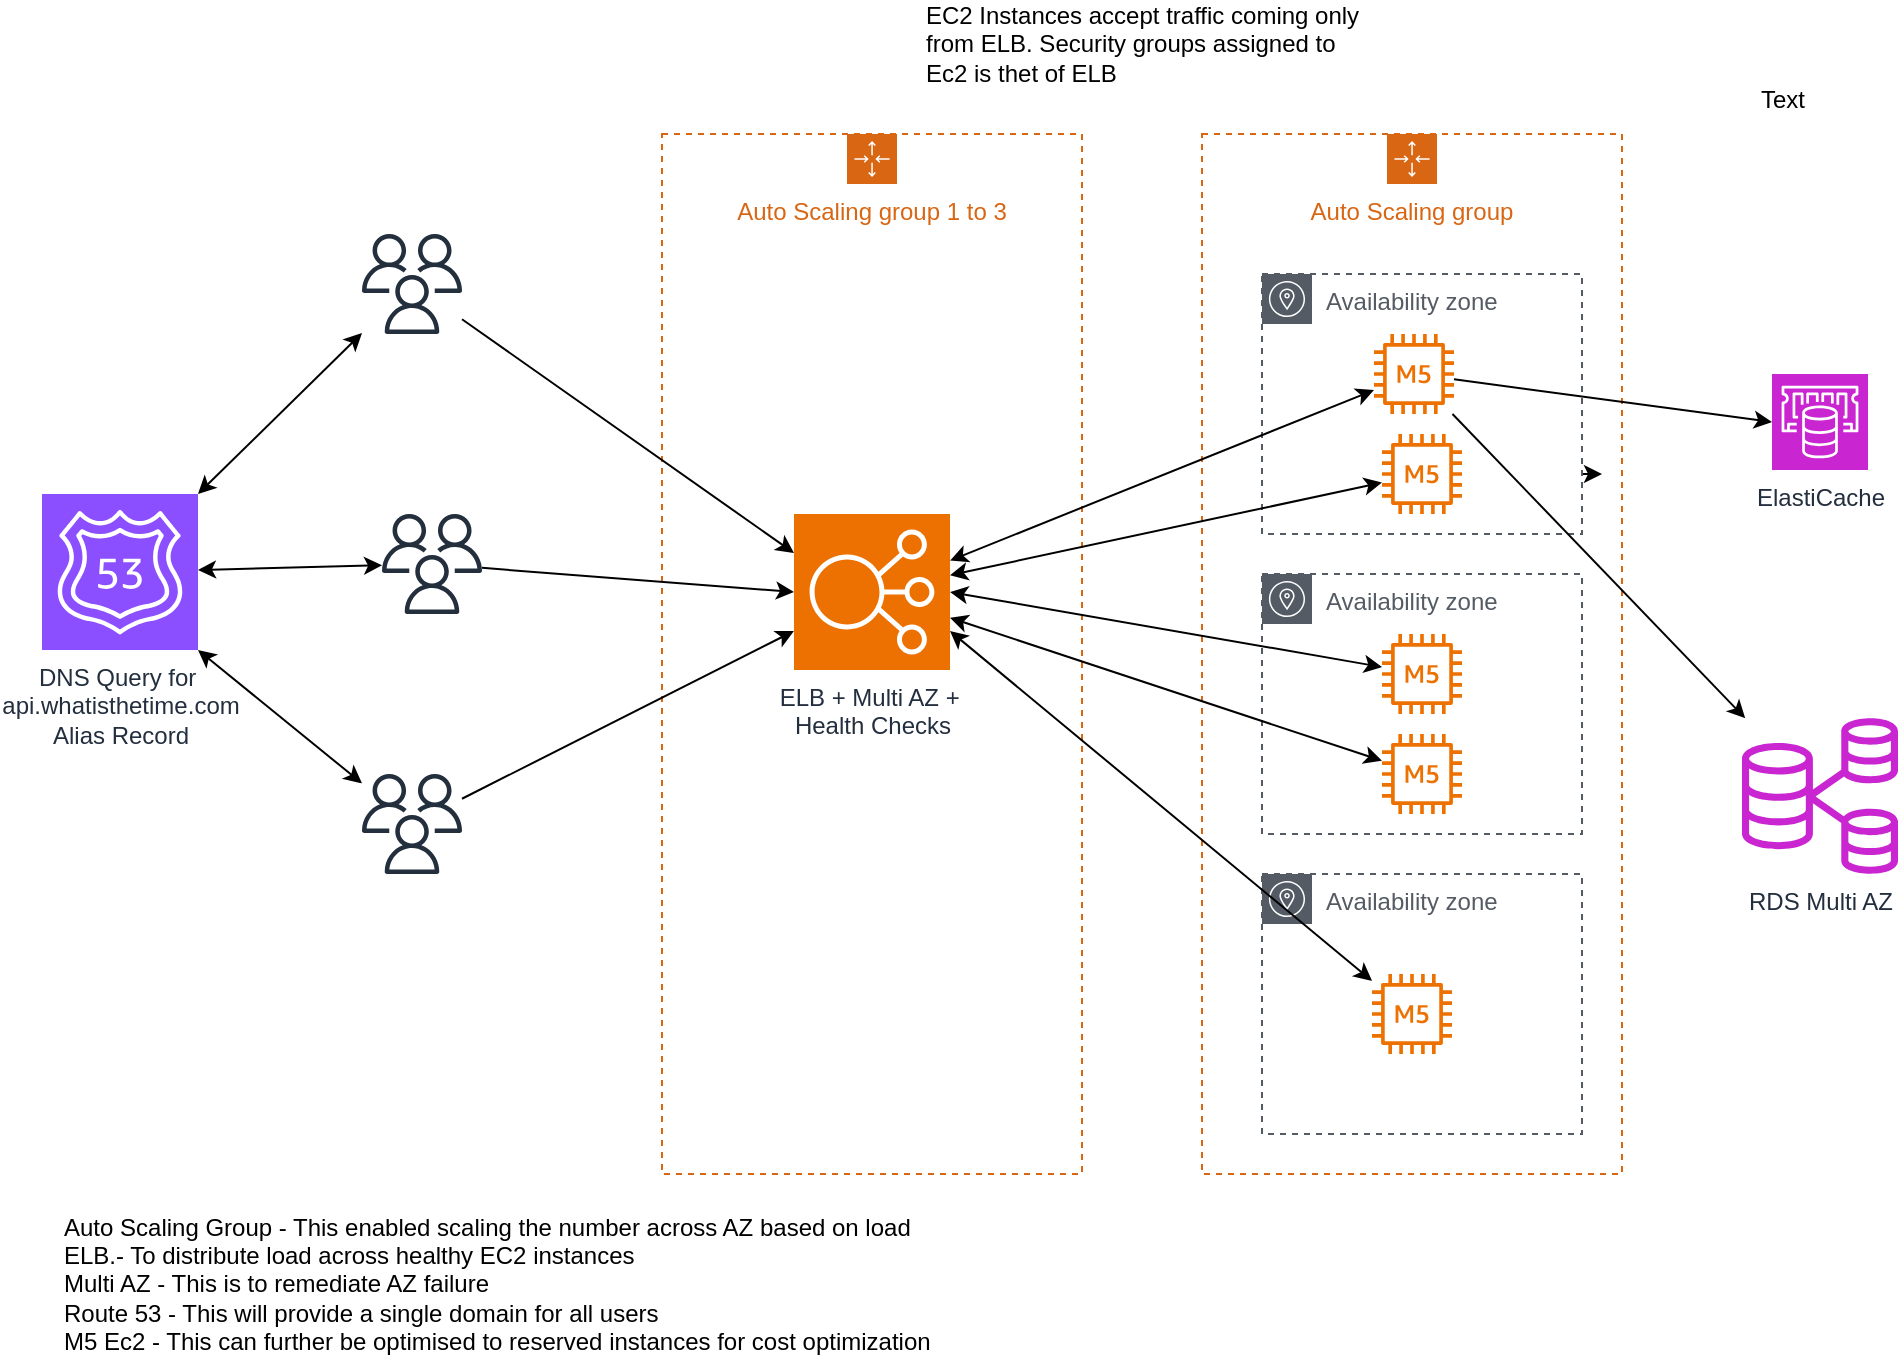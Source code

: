 <mxfile version="24.8.3">
  <diagram name="Page-1" id="JNNMsCdFVjWHwH4HeEpe">
    <mxGraphModel dx="1122" dy="676" grid="1" gridSize="10" guides="1" tooltips="1" connect="1" arrows="1" fold="1" page="1" pageScale="1" pageWidth="850" pageHeight="1100" math="0" shadow="0">
      <root>
        <mxCell id="0" />
        <mxCell id="1" parent="0" />
        <mxCell id="EtlvLcI5YiUNyRkpiE0m-1" value="" style="sketch=0;outlineConnect=0;fontColor=#232F3E;gradientColor=none;fillColor=#232F3D;strokeColor=none;dashed=0;verticalLabelPosition=bottom;verticalAlign=top;align=center;html=1;fontSize=12;fontStyle=0;aspect=fixed;pointerEvents=1;shape=mxgraph.aws4.users;" vertex="1" parent="1">
          <mxGeometry x="200" y="150" width="50" height="50" as="geometry" />
        </mxCell>
        <mxCell id="EtlvLcI5YiUNyRkpiE0m-6" style="edgeStyle=orthogonalEdgeStyle;rounded=0;orthogonalLoop=1;jettySize=auto;html=1;exitX=1;exitY=0.5;exitDx=0;exitDy=0;" edge="1" parent="1">
          <mxGeometry relative="1" as="geometry">
            <mxPoint x="820" y="270" as="targetPoint" />
            <mxPoint x="810" y="270" as="sourcePoint" />
          </mxGeometry>
        </mxCell>
        <mxCell id="EtlvLcI5YiUNyRkpiE0m-4" value="Auto Scaling group" style="points=[[0,0],[0.25,0],[0.5,0],[0.75,0],[1,0],[1,0.25],[1,0.5],[1,0.75],[1,1],[0.75,1],[0.5,1],[0.25,1],[0,1],[0,0.75],[0,0.5],[0,0.25]];outlineConnect=0;gradientColor=none;html=1;whiteSpace=wrap;fontSize=12;fontStyle=0;container=1;pointerEvents=0;collapsible=0;recursiveResize=0;shape=mxgraph.aws4.groupCenter;grIcon=mxgraph.aws4.group_auto_scaling_group;grStroke=1;strokeColor=#D86613;fillColor=none;verticalAlign=top;align=center;fontColor=#D86613;dashed=1;spacingTop=25;" vertex="1" parent="1">
          <mxGeometry x="620" y="100" width="210" height="520" as="geometry" />
        </mxCell>
        <mxCell id="EtlvLcI5YiUNyRkpiE0m-8" value="Availability zone" style="sketch=0;outlineConnect=0;gradientColor=none;html=1;whiteSpace=wrap;fontSize=12;fontStyle=0;shape=mxgraph.aws4.group;grIcon=mxgraph.aws4.group_availability_zone;strokeColor=#545B64;fillColor=none;verticalAlign=top;align=left;spacingLeft=30;fontColor=#545B64;dashed=1;" vertex="1" parent="EtlvLcI5YiUNyRkpiE0m-4">
          <mxGeometry x="30" y="70" width="160" height="130" as="geometry" />
        </mxCell>
        <mxCell id="EtlvLcI5YiUNyRkpiE0m-15" value="Availability zone" style="sketch=0;outlineConnect=0;gradientColor=none;html=1;whiteSpace=wrap;fontSize=12;fontStyle=0;shape=mxgraph.aws4.group;grIcon=mxgraph.aws4.group_availability_zone;strokeColor=#545B64;fillColor=none;verticalAlign=top;align=left;spacingLeft=30;fontColor=#545B64;dashed=1;" vertex="1" parent="EtlvLcI5YiUNyRkpiE0m-4">
          <mxGeometry x="30" y="220" width="160" height="130" as="geometry" />
        </mxCell>
        <mxCell id="EtlvLcI5YiUNyRkpiE0m-19" value="Availability zone" style="sketch=0;outlineConnect=0;gradientColor=none;html=1;whiteSpace=wrap;fontSize=12;fontStyle=0;shape=mxgraph.aws4.group;grIcon=mxgraph.aws4.group_availability_zone;strokeColor=#545B64;fillColor=none;verticalAlign=top;align=left;spacingLeft=30;fontColor=#545B64;dashed=1;" vertex="1" parent="EtlvLcI5YiUNyRkpiE0m-4">
          <mxGeometry x="30" y="370" width="160" height="130" as="geometry" />
        </mxCell>
        <mxCell id="EtlvLcI5YiUNyRkpiE0m-20" value="" style="sketch=0;outlineConnect=0;fontColor=#232F3E;gradientColor=none;fillColor=#ED7100;strokeColor=none;dashed=0;verticalLabelPosition=bottom;verticalAlign=top;align=center;html=1;fontSize=12;fontStyle=0;aspect=fixed;pointerEvents=1;shape=mxgraph.aws4.m5_instance;" vertex="1" parent="EtlvLcI5YiUNyRkpiE0m-4">
          <mxGeometry x="86" y="100" width="40" height="40" as="geometry" />
        </mxCell>
        <mxCell id="EtlvLcI5YiUNyRkpiE0m-26" value="" style="sketch=0;outlineConnect=0;fontColor=#232F3E;gradientColor=none;fillColor=#ED7100;strokeColor=none;dashed=0;verticalLabelPosition=bottom;verticalAlign=top;align=center;html=1;fontSize=12;fontStyle=0;aspect=fixed;pointerEvents=1;shape=mxgraph.aws4.m5_instance;" vertex="1" parent="EtlvLcI5YiUNyRkpiE0m-4">
          <mxGeometry x="90" y="150" width="40" height="40" as="geometry" />
        </mxCell>
        <mxCell id="EtlvLcI5YiUNyRkpiE0m-27" value="" style="sketch=0;outlineConnect=0;fontColor=#232F3E;gradientColor=none;fillColor=#ED7100;strokeColor=none;dashed=0;verticalLabelPosition=bottom;verticalAlign=top;align=center;html=1;fontSize=12;fontStyle=0;aspect=fixed;pointerEvents=1;shape=mxgraph.aws4.m5_instance;" vertex="1" parent="EtlvLcI5YiUNyRkpiE0m-4">
          <mxGeometry x="90" y="250" width="40" height="40" as="geometry" />
        </mxCell>
        <mxCell id="EtlvLcI5YiUNyRkpiE0m-28" value="" style="sketch=0;outlineConnect=0;fontColor=#232F3E;gradientColor=none;fillColor=#ED7100;strokeColor=none;dashed=0;verticalLabelPosition=bottom;verticalAlign=top;align=center;html=1;fontSize=12;fontStyle=0;aspect=fixed;pointerEvents=1;shape=mxgraph.aws4.m5_instance;" vertex="1" parent="EtlvLcI5YiUNyRkpiE0m-4">
          <mxGeometry x="90" y="300" width="40" height="40" as="geometry" />
        </mxCell>
        <mxCell id="EtlvLcI5YiUNyRkpiE0m-29" value="" style="sketch=0;outlineConnect=0;fontColor=#232F3E;gradientColor=none;fillColor=#ED7100;strokeColor=none;dashed=0;verticalLabelPosition=bottom;verticalAlign=top;align=center;html=1;fontSize=12;fontStyle=0;aspect=fixed;pointerEvents=1;shape=mxgraph.aws4.m5_instance;" vertex="1" parent="EtlvLcI5YiUNyRkpiE0m-4">
          <mxGeometry x="85" y="420" width="40" height="40" as="geometry" />
        </mxCell>
        <mxCell id="EtlvLcI5YiUNyRkpiE0m-7" value="Auto Scaling group 1 to 3" style="points=[[0,0],[0.25,0],[0.5,0],[0.75,0],[1,0],[1,0.25],[1,0.5],[1,0.75],[1,1],[0.75,1],[0.5,1],[0.25,1],[0,1],[0,0.75],[0,0.5],[0,0.25]];outlineConnect=0;gradientColor=none;html=1;whiteSpace=wrap;fontSize=12;fontStyle=0;container=1;pointerEvents=0;collapsible=0;recursiveResize=0;shape=mxgraph.aws4.groupCenter;grIcon=mxgraph.aws4.group_auto_scaling_group;grStroke=1;strokeColor=#D86613;fillColor=none;verticalAlign=top;align=center;fontColor=#D86613;dashed=1;spacingTop=25;" vertex="1" parent="1">
          <mxGeometry x="350" y="100" width="210" height="520" as="geometry" />
        </mxCell>
        <mxCell id="EtlvLcI5YiUNyRkpiE0m-36" value="ELB + Multi AZ +&amp;nbsp;&lt;div&gt;Health Checks&lt;/div&gt;" style="sketch=0;points=[[0,0,0],[0.25,0,0],[0.5,0,0],[0.75,0,0],[1,0,0],[0,1,0],[0.25,1,0],[0.5,1,0],[0.75,1,0],[1,1,0],[0,0.25,0],[0,0.5,0],[0,0.75,0],[1,0.25,0],[1,0.5,0],[1,0.75,0]];outlineConnect=0;fontColor=#232F3E;fillColor=#ED7100;strokeColor=#ffffff;dashed=0;verticalLabelPosition=bottom;verticalAlign=top;align=center;html=1;fontSize=12;fontStyle=0;aspect=fixed;shape=mxgraph.aws4.resourceIcon;resIcon=mxgraph.aws4.elastic_load_balancing;" vertex="1" parent="EtlvLcI5YiUNyRkpiE0m-7">
          <mxGeometry x="66" y="190" width="78" height="78" as="geometry" />
        </mxCell>
        <mxCell id="EtlvLcI5YiUNyRkpiE0m-30" value="DNS Query for&amp;nbsp;&lt;div&gt;api.whatisthetime.com&lt;/div&gt;&lt;div&gt;Alias Record&lt;/div&gt;" style="sketch=0;points=[[0,0,0],[0.25,0,0],[0.5,0,0],[0.75,0,0],[1,0,0],[0,1,0],[0.25,1,0],[0.5,1,0],[0.75,1,0],[1,1,0],[0,0.25,0],[0,0.5,0],[0,0.75,0],[1,0.25,0],[1,0.5,0],[1,0.75,0]];outlineConnect=0;fontColor=#232F3E;fillColor=#8C4FFF;strokeColor=#ffffff;dashed=0;verticalLabelPosition=bottom;verticalAlign=top;align=center;html=1;fontSize=12;fontStyle=0;aspect=fixed;shape=mxgraph.aws4.resourceIcon;resIcon=mxgraph.aws4.route_53;" vertex="1" parent="1">
          <mxGeometry x="40" y="280" width="78" height="78" as="geometry" />
        </mxCell>
        <mxCell id="EtlvLcI5YiUNyRkpiE0m-31" value="" style="sketch=0;outlineConnect=0;fontColor=#232F3E;gradientColor=none;fillColor=#232F3D;strokeColor=none;dashed=0;verticalLabelPosition=bottom;verticalAlign=top;align=center;html=1;fontSize=12;fontStyle=0;aspect=fixed;pointerEvents=1;shape=mxgraph.aws4.users;" vertex="1" parent="1">
          <mxGeometry x="210" y="290" width="50" height="50" as="geometry" />
        </mxCell>
        <mxCell id="EtlvLcI5YiUNyRkpiE0m-32" value="" style="sketch=0;outlineConnect=0;fontColor=#232F3E;gradientColor=none;fillColor=#232F3D;strokeColor=none;dashed=0;verticalLabelPosition=bottom;verticalAlign=top;align=center;html=1;fontSize=12;fontStyle=0;aspect=fixed;pointerEvents=1;shape=mxgraph.aws4.users;" vertex="1" parent="1">
          <mxGeometry x="200" y="420" width="50" height="50" as="geometry" />
        </mxCell>
        <mxCell id="EtlvLcI5YiUNyRkpiE0m-33" value="" style="endArrow=classic;startArrow=classic;html=1;rounded=0;" edge="1" parent="1" source="EtlvLcI5YiUNyRkpiE0m-30" target="EtlvLcI5YiUNyRkpiE0m-31">
          <mxGeometry width="50" height="50" relative="1" as="geometry">
            <mxPoint x="400" y="360" as="sourcePoint" />
            <mxPoint x="450" y="310" as="targetPoint" />
          </mxGeometry>
        </mxCell>
        <mxCell id="EtlvLcI5YiUNyRkpiE0m-34" value="" style="endArrow=classic;startArrow=classic;html=1;rounded=0;exitX=1;exitY=0;exitDx=0;exitDy=0;exitPerimeter=0;" edge="1" parent="1" source="EtlvLcI5YiUNyRkpiE0m-30" target="EtlvLcI5YiUNyRkpiE0m-1">
          <mxGeometry width="50" height="50" relative="1" as="geometry">
            <mxPoint x="128" y="328" as="sourcePoint" />
            <mxPoint x="220" y="326" as="targetPoint" />
          </mxGeometry>
        </mxCell>
        <mxCell id="EtlvLcI5YiUNyRkpiE0m-35" value="" style="endArrow=classic;startArrow=classic;html=1;rounded=0;exitX=1;exitY=1;exitDx=0;exitDy=0;exitPerimeter=0;" edge="1" parent="1" source="EtlvLcI5YiUNyRkpiE0m-30" target="EtlvLcI5YiUNyRkpiE0m-32">
          <mxGeometry width="50" height="50" relative="1" as="geometry">
            <mxPoint x="128" y="290" as="sourcePoint" />
            <mxPoint x="210" y="210" as="targetPoint" />
          </mxGeometry>
        </mxCell>
        <mxCell id="EtlvLcI5YiUNyRkpiE0m-37" value="" style="endArrow=classic;startArrow=classic;html=1;rounded=0;" edge="1" parent="1" source="EtlvLcI5YiUNyRkpiE0m-36" target="EtlvLcI5YiUNyRkpiE0m-20">
          <mxGeometry width="50" height="50" relative="1" as="geometry">
            <mxPoint x="128" y="290" as="sourcePoint" />
            <mxPoint x="210" y="210" as="targetPoint" />
          </mxGeometry>
        </mxCell>
        <mxCell id="EtlvLcI5YiUNyRkpiE0m-38" value="" style="endArrow=classic;startArrow=classic;html=1;rounded=0;" edge="1" parent="1" source="EtlvLcI5YiUNyRkpiE0m-36" target="EtlvLcI5YiUNyRkpiE0m-26">
          <mxGeometry width="50" height="50" relative="1" as="geometry">
            <mxPoint x="500" y="320" as="sourcePoint" />
            <mxPoint x="716" y="238" as="targetPoint" />
          </mxGeometry>
        </mxCell>
        <mxCell id="EtlvLcI5YiUNyRkpiE0m-39" value="" style="endArrow=classic;startArrow=classic;html=1;rounded=0;exitX=1;exitY=0.5;exitDx=0;exitDy=0;exitPerimeter=0;" edge="1" parent="1" source="EtlvLcI5YiUNyRkpiE0m-36" target="EtlvLcI5YiUNyRkpiE0m-27">
          <mxGeometry width="50" height="50" relative="1" as="geometry">
            <mxPoint x="510" y="330" as="sourcePoint" />
            <mxPoint x="720" y="284" as="targetPoint" />
          </mxGeometry>
        </mxCell>
        <mxCell id="EtlvLcI5YiUNyRkpiE0m-40" value="" style="endArrow=classic;startArrow=classic;html=1;rounded=0;" edge="1" parent="1" source="EtlvLcI5YiUNyRkpiE0m-36" target="EtlvLcI5YiUNyRkpiE0m-28">
          <mxGeometry width="50" height="50" relative="1" as="geometry">
            <mxPoint x="520" y="340" as="sourcePoint" />
            <mxPoint x="730" y="294" as="targetPoint" />
          </mxGeometry>
        </mxCell>
        <mxCell id="EtlvLcI5YiUNyRkpiE0m-41" value="" style="endArrow=classic;startArrow=classic;html=1;rounded=0;exitX=1;exitY=0.75;exitDx=0;exitDy=0;exitPerimeter=0;" edge="1" parent="1" source="EtlvLcI5YiUNyRkpiE0m-36" target="EtlvLcI5YiUNyRkpiE0m-29">
          <mxGeometry width="50" height="50" relative="1" as="geometry">
            <mxPoint x="530" y="350" as="sourcePoint" />
            <mxPoint x="740" y="304" as="targetPoint" />
          </mxGeometry>
        </mxCell>
        <mxCell id="EtlvLcI5YiUNyRkpiE0m-42" value="" style="endArrow=classic;html=1;rounded=0;entryX=0;entryY=0.25;entryDx=0;entryDy=0;entryPerimeter=0;" edge="1" parent="1" source="EtlvLcI5YiUNyRkpiE0m-1" target="EtlvLcI5YiUNyRkpiE0m-36">
          <mxGeometry width="50" height="50" relative="1" as="geometry">
            <mxPoint x="400" y="360" as="sourcePoint" />
            <mxPoint x="450" y="310" as="targetPoint" />
          </mxGeometry>
        </mxCell>
        <mxCell id="EtlvLcI5YiUNyRkpiE0m-43" value="" style="endArrow=classic;html=1;rounded=0;entryX=0;entryY=0.5;entryDx=0;entryDy=0;entryPerimeter=0;" edge="1" parent="1" source="EtlvLcI5YiUNyRkpiE0m-31" target="EtlvLcI5YiUNyRkpiE0m-36">
          <mxGeometry width="50" height="50" relative="1" as="geometry">
            <mxPoint x="260" y="203" as="sourcePoint" />
            <mxPoint x="426" y="320" as="targetPoint" />
          </mxGeometry>
        </mxCell>
        <mxCell id="EtlvLcI5YiUNyRkpiE0m-44" value="" style="endArrow=classic;html=1;rounded=0;entryX=0;entryY=0.75;entryDx=0;entryDy=0;entryPerimeter=0;" edge="1" parent="1" source="EtlvLcI5YiUNyRkpiE0m-32" target="EtlvLcI5YiUNyRkpiE0m-36">
          <mxGeometry width="50" height="50" relative="1" as="geometry">
            <mxPoint x="260" y="203" as="sourcePoint" />
            <mxPoint x="426" y="320" as="targetPoint" />
          </mxGeometry>
        </mxCell>
        <mxCell id="EtlvLcI5YiUNyRkpiE0m-45" value="Auto Scaling Group - This enabled scaling the number across AZ based on load&lt;div&gt;ELB.- To distribute load across healthy EC2 instances&lt;/div&gt;&lt;div&gt;Multi AZ - This is to remediate AZ failure&lt;/div&gt;&lt;div&gt;Route 53 - This will provide a single domain for all users&lt;/div&gt;&lt;div&gt;M5 Ec2 - This can further be optimised to reserved instances for cost optimization&lt;/div&gt;" style="text;html=1;align=left;verticalAlign=middle;whiteSpace=wrap;rounded=0;" vertex="1" parent="1">
          <mxGeometry x="49" y="660" width="611" height="30" as="geometry" />
        </mxCell>
        <mxCell id="EtlvLcI5YiUNyRkpiE0m-47" value="ElastiCache" style="sketch=0;points=[[0,0,0],[0.25,0,0],[0.5,0,0],[0.75,0,0],[1,0,0],[0,1,0],[0.25,1,0],[0.5,1,0],[0.75,1,0],[1,1,0],[0,0.25,0],[0,0.5,0],[0,0.75,0],[1,0.25,0],[1,0.5,0],[1,0.75,0]];outlineConnect=0;fontColor=#232F3E;fillColor=#C925D1;strokeColor=#ffffff;dashed=0;verticalLabelPosition=bottom;verticalAlign=top;align=center;html=1;fontSize=12;fontStyle=0;aspect=fixed;shape=mxgraph.aws4.resourceIcon;resIcon=mxgraph.aws4.elasticache;" vertex="1" parent="1">
          <mxGeometry x="905" y="220" width="48" height="48" as="geometry" />
        </mxCell>
        <mxCell id="EtlvLcI5YiUNyRkpiE0m-49" value="RDS Multi AZ" style="sketch=0;outlineConnect=0;fontColor=#232F3E;gradientColor=none;fillColor=#C925D1;strokeColor=none;dashed=0;verticalLabelPosition=bottom;verticalAlign=top;align=center;html=1;fontSize=12;fontStyle=0;aspect=fixed;pointerEvents=1;shape=mxgraph.aws4.rds_multi_az_db_cluster;" vertex="1" parent="1">
          <mxGeometry x="890" y="392" width="78" height="78" as="geometry" />
        </mxCell>
        <mxCell id="EtlvLcI5YiUNyRkpiE0m-50" value="" style="endArrow=classic;html=1;rounded=0;entryX=0;entryY=0.5;entryDx=0;entryDy=0;entryPerimeter=0;" edge="1" parent="1" source="EtlvLcI5YiUNyRkpiE0m-20" target="EtlvLcI5YiUNyRkpiE0m-47">
          <mxGeometry width="50" height="50" relative="1" as="geometry">
            <mxPoint x="520" y="360" as="sourcePoint" />
            <mxPoint x="570" y="310" as="targetPoint" />
          </mxGeometry>
        </mxCell>
        <mxCell id="EtlvLcI5YiUNyRkpiE0m-51" value="" style="endArrow=classic;html=1;rounded=0;" edge="1" parent="1" source="EtlvLcI5YiUNyRkpiE0m-20" target="EtlvLcI5YiUNyRkpiE0m-49">
          <mxGeometry width="50" height="50" relative="1" as="geometry">
            <mxPoint x="756" y="234" as="sourcePoint" />
            <mxPoint x="900" y="264" as="targetPoint" />
          </mxGeometry>
        </mxCell>
        <mxCell id="EtlvLcI5YiUNyRkpiE0m-52" value="EC2 Instances accept traffic coming only from ELB. Security groups assigned to Ec2 is thet of ELB" style="text;html=1;align=left;verticalAlign=middle;whiteSpace=wrap;rounded=0;" vertex="1" parent="1">
          <mxGeometry x="480" y="40" width="220" height="30" as="geometry" />
        </mxCell>
        <mxCell id="EtlvLcI5YiUNyRkpiE0m-53" value="Text" style="text;html=1;align=center;verticalAlign=middle;resizable=0;points=[];autosize=1;strokeColor=none;fillColor=none;" vertex="1" parent="1">
          <mxGeometry x="885" y="68" width="50" height="30" as="geometry" />
        </mxCell>
      </root>
    </mxGraphModel>
  </diagram>
</mxfile>
